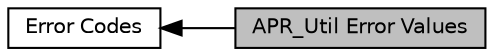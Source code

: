 digraph "APR_Util Error Values"
{
  edge [fontname="Helvetica",fontsize="10",labelfontname="Helvetica",labelfontsize="10"];
  node [fontname="Helvetica",fontsize="10",shape=box];
  rankdir=LR;
  Node1 [label="APR_Util Error Values",height=0.2,width=0.4,color="black", fillcolor="grey75", style="filled", fontcolor="black",tooltip=" "];
  Node2 [label="Error Codes",height=0.2,width=0.4,color="black", fillcolor="white", style="filled",URL="$group__apu__errno.html",tooltip=" "];
  Node2->Node1 [shape=plaintext, dir="back", style="solid"];
}
